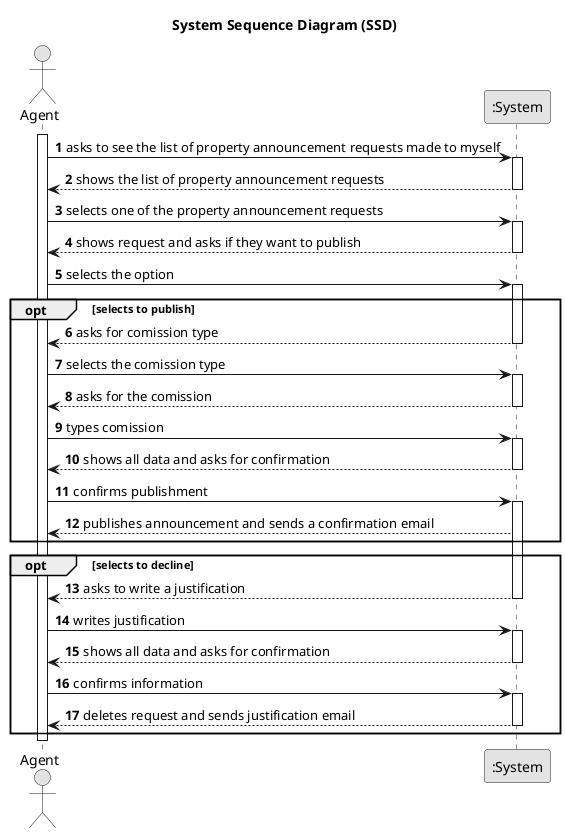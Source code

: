 @startuml
skinparam monochrome true
skinparam packageStyle rectangle
skinparam shadowing false

title System Sequence Diagram (SSD)

autonumber

actor "Agent" as Agent
participant ":System" as System

activate Agent

    Agent -> System : asks to see the list of property announcement requests made to myself

    activate System

        System --> Agent : shows the list of property announcement requests

    deactivate System

    Agent -> System : selects one of the property announcement requests

    activate System

        System --> Agent : shows request and asks if they want to publish

    deactivate System

    Agent -> System : selects the option

    activate System

    opt selects to publish

    System --> Agent : asks for comission type

        deactivate System

        Agent -> System : selects the comission type

        activate System

        System --> Agent : asks for the comission

        deactivate System

        Agent -> System : types comission

        activate System

        System --> Agent : shows all data and asks for confirmation
        deactivate System

        Agent -> System : confirms publishment
        activate System
        System --> Agent : publishes announcement and sends a confirmation email
    end opt
    opt selects to decline

    System --> Agent : asks to write a justification
    deactivate System
    Agent -> System : writes justification
    activate System
    System --> Agent : shows all data and asks for confirmation
            deactivate System

            Agent -> System : confirms information
    activate System
    System --> Agent : deletes request and sends justification email
    deactivate System


    end opt

deactivate Agent

@enduml